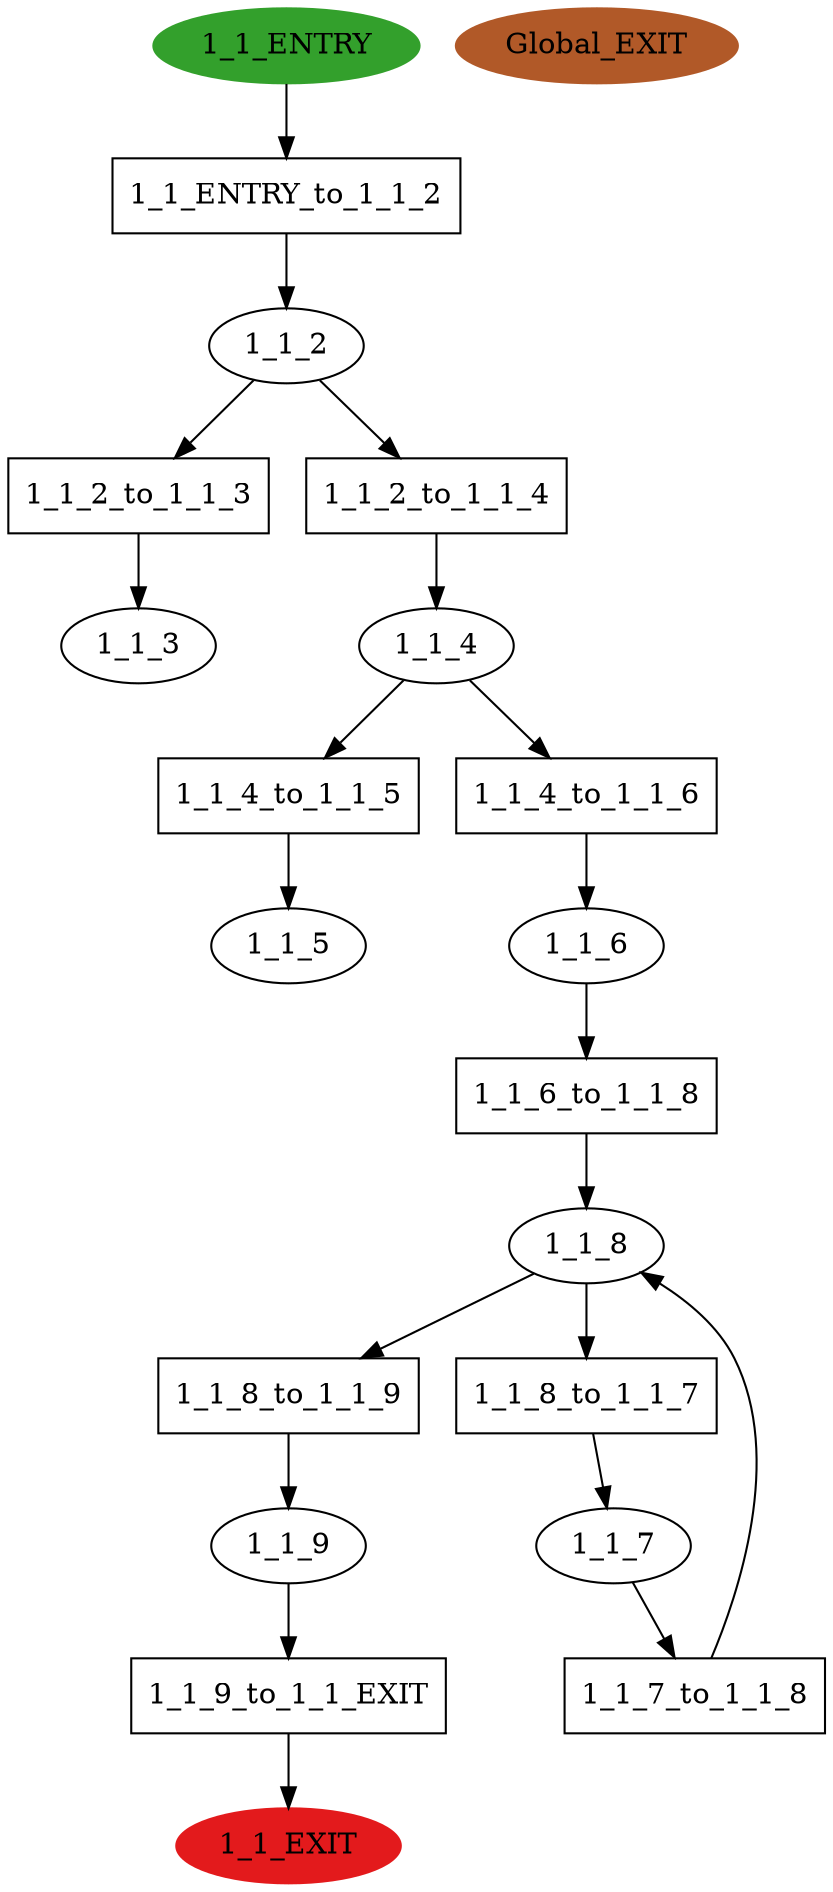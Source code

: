 digraph model { 
compound=true; 
node  [style="filled", colorscheme="paired12"];  "1_1_ENTRY" [shape=ellipse, color=4, style=filled];
  "Global_EXIT" [shape=ellipse, color=12, style=filled];
  "1_1_3" [shape=ellipse, style=""];
  "1_1_2" [shape=ellipse, style=""];
  "1_1_5" [shape=ellipse, style=""];
  "1_1_4" [shape=ellipse, style=""];
  "1_1_7" [shape=ellipse, style=""];
  "1_1_6" [shape=ellipse, style=""];
  "1_1_EXIT" [shape=ellipse, color=6, style=filled];
  "1_1_9" [shape=ellipse, style=""];
  "1_1_8" [shape=ellipse, style=""];
  "1_1_9_to_1_1_EXIT" [shape=box, style=""];
  "1_1_9_to_1_1_EXIT" [label="1_1_9_to_1_1_EXIT\n"];
  "1_1_2_to_1_1_3" [shape=box, style=""];
  "1_1_2_to_1_1_3" [label="1_1_2_to_1_1_3\n"];
  "1_1_2_to_1_1_4" [shape=box, style=""];
  "1_1_2_to_1_1_4" [label="1_1_2_to_1_1_4\n"];
  "1_1_ENTRY_to_1_1_2" [shape=box, style=""];
  "1_1_ENTRY_to_1_1_2" [label="1_1_ENTRY_to_1_1_2\n"];
  "1_1_8_to_1_1_9" [shape=box, style=""];
  "1_1_8_to_1_1_9" [label="1_1_8_to_1_1_9\n"];
  "1_1_6_to_1_1_8" [shape=box, style=""];
  "1_1_6_to_1_1_8" [label="1_1_6_to_1_1_8\n"];
  "1_1_4_to_1_1_5" [shape=box, style=""];
  "1_1_4_to_1_1_5" [label="1_1_4_to_1_1_5\n"];
  "1_1_8_to_1_1_7" [shape=box, style=""];
  "1_1_8_to_1_1_7" [label="1_1_8_to_1_1_7\n"];
  "1_1_4_to_1_1_6" [shape=box, style=""];
  "1_1_4_to_1_1_6" [label="1_1_4_to_1_1_6\n"];
  "1_1_7_to_1_1_8" [shape=box, style=""];
  "1_1_7_to_1_1_8" [label="1_1_7_to_1_1_8\n"];
  "1_1_4_to_1_1_5" -> "1_1_5" [label="", arrowhead="normal"];
  "1_1_2_to_1_1_4" -> "1_1_4" [label="", arrowhead="normal"];
  "1_1_4" -> "1_1_4_to_1_1_5" [label="", arrowhead="normal"];
  "1_1_ENTRY" -> "1_1_ENTRY_to_1_1_2" [label="", arrowhead="normal"];
  "1_1_8" -> "1_1_8_to_1_1_7" [label="", arrowhead="normal"];
  "1_1_8_to_1_1_7" -> "1_1_7" [label="", arrowhead="normal"];
  "1_1_2" -> "1_1_2_to_1_1_3" [label="", arrowhead="normal"];
  "1_1_2" -> "1_1_2_to_1_1_4" [label="", arrowhead="normal"];
  "1_1_4_to_1_1_6" -> "1_1_6" [label="", arrowhead="normal"];
  "1_1_7_to_1_1_8" -> "1_1_8" [label="", arrowhead="normal"];
  "1_1_9" -> "1_1_9_to_1_1_EXIT" [label="", arrowhead="normal"];
  "1_1_2_to_1_1_3" -> "1_1_3" [label="", arrowhead="normal"];
  "1_1_ENTRY_to_1_1_2" -> "1_1_2" [label="", arrowhead="normal"];
  "1_1_6" -> "1_1_6_to_1_1_8" [label="", arrowhead="normal"];
  "1_1_8" -> "1_1_8_to_1_1_9" [label="", arrowhead="normal"];
  "1_1_7" -> "1_1_7_to_1_1_8" [label="", arrowhead="normal"];
  "1_1_6_to_1_1_8" -> "1_1_8" [label="", arrowhead="normal"];
  "1_1_8_to_1_1_9" -> "1_1_9" [label="", arrowhead="normal"];
  "1_1_4" -> "1_1_4_to_1_1_6" [label="", arrowhead="normal"];
  "1_1_9_to_1_1_EXIT" -> "1_1_EXIT" [label="", arrowhead="normal"];
}
